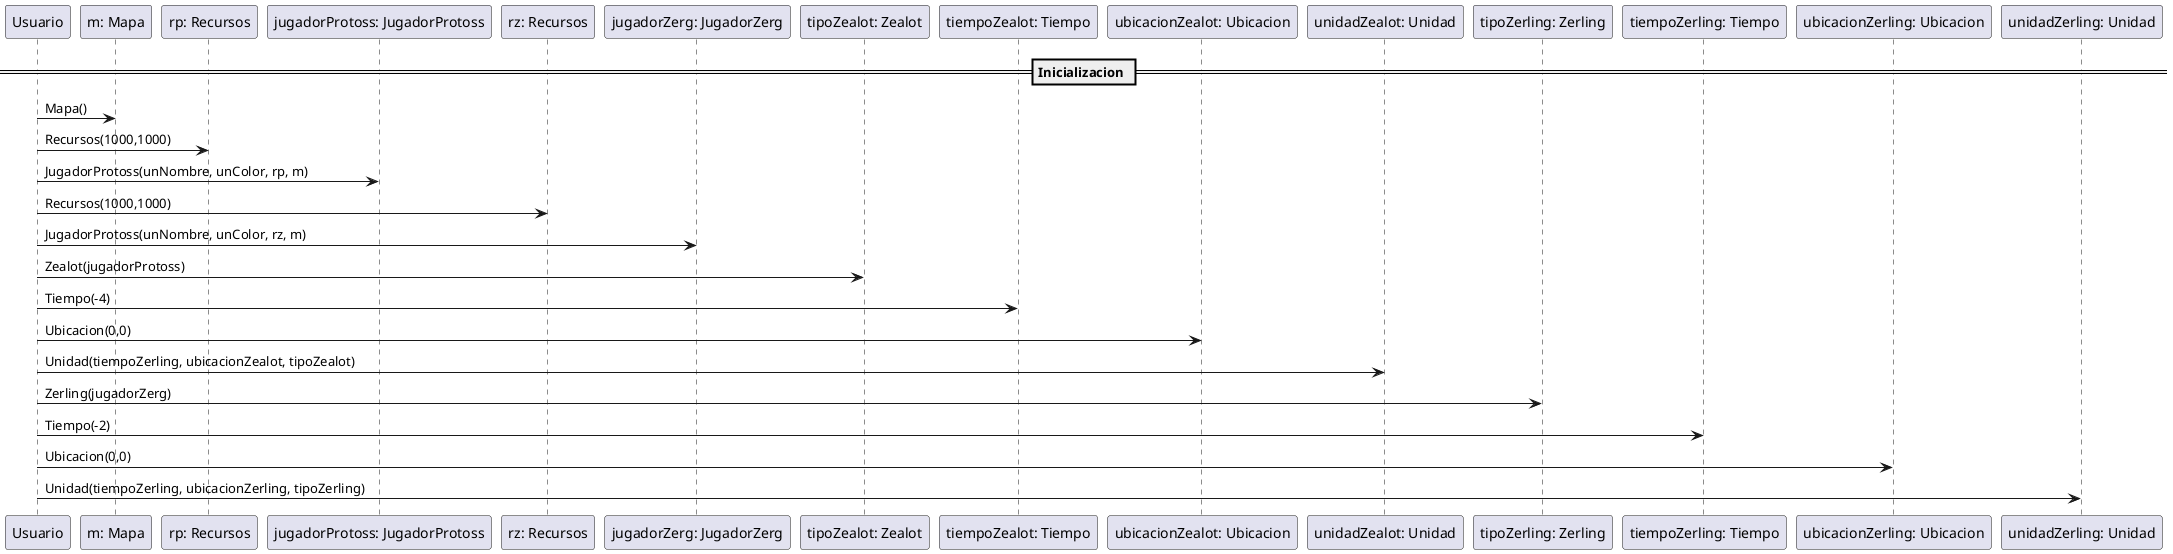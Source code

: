 test05UnZealotAtacaAUnZerlingYLaVidaDelZerlingDisminuyeLoIndicado()

Nota: Suponemos que el tiempo esta avanzado del tal forma que las unidades estan operables y no en construccion.

@startuml

== Inicializacion ==

Usuario->"m: Mapa": Mapa()
Usuario->"rp: Recursos": Recursos(1000,1000)
Usuario->"jugadorProtoss: JugadorProtoss": JugadorProtoss(unNombre, unColor, rp, m)
Usuario->"rz: Recursos": Recursos(1000,1000)
Usuario->"jugadorZerg: JugadorZerg": JugadorProtoss(unNombre, unColor, rz, m)

Usuario -> "tipoZealot: Zealot": Zealot(jugadorProtoss)
Usuario -> "tiempoZealot: Tiempo": Tiempo(-4)
Usuario -> "ubicacionZealot: Ubicacion": Ubicacion(0,0)
Usuario -> "unidadZealot: Unidad": Unidad(tiempoZerling, ubicacionZealot, tipoZealot)

Usuario -> "tipoZerling: Zerling": Zerling(jugadorZerg)
Usuario -> "tiempoZerling: Tiempo": Tiempo(-2)
Usuario -> "ubicacionZerling: Ubicacion": Ubicacion(0,0)
Usuario -> "unidadZerling: Unidad": Unidad(tiempoZerling, ubicacionZerling, tipoZerling)

@enduml

@startuml

== Caso de uso ==

Usuario -> "unidadZealot: Unidad": atacar(unidadZerling)
"unidadZealot: Unidad" -> "tipoZealot: Zealot": atacar(unidadZerling, this)

loop para cada ataque
"tipoZealot: Zealot" -> "tipoZealot: Zealot": estaEnRangoDeAtaque(unidadZerling, ataqueZealot)
"tipoZealot: Zealot" -> "unidadZealot: Unidad": ubicacion()
"unidadZealot: Unidad" --> "tipoZealot: Zealot"
"tipoZealot: Zealot" -> "unidadZerling: Unidad": ubicacion()
"unidadZerling: Unidad" --> "tipoZealot: Zealot": ubicacionZerling
"tipoZealot: Zealot" -> "ubicacionZealot: Ubicacion": distanciaCon(ubicacionZerling)
"ubicacionZealot: Ubicacion" --> "tipoZealot: Zealot": 0
"tipoZealot: Zealot" -> "ataqueZealot: Ataque": rango()
"ataqueZealot: Ataque" -> "tipoZealot: Zealot": 1
"tipoZealot: Zealot" --> "tipoZealot: Zealot": true

"tipoZealot: Zealot" -> "ataqueZealot: Ataque": atacarA(unidadZerling, unidadZealot)

"ataqueZealot: Ataque" -> "superficieAtaqueZealot: Superficie": atacableTieneLaMismaSuperficie(unidadZerling)
"superficieAtaqueZealot: Superficie" -> "unidadZerling: Unidad": compararSuperficie(Tierra)
"unidadZerling: Unidad" -> "tipoZerling: Zerling": compararSuperficie(Tierra)
"tipoZerling: Zerling" -> "superficieZerling: Superficie": compararTipos(Tierra)
"superficieZerling: Superficie" --> "tipoZerling: Zerling": true
"tipoZerling: Zerling" --> "unidadZerling: Unidad": true
"unidadZerling: Unidad" --> "superficieAtaqueZealot: Superficie": true
"superficieAtaqueZealot: Superficie" --> "ataqueZealot: Ataque": true

"ataqueZealot: Ataque" -> "unidadZerling: Unidad": recibirAtaque(8, unidadZealot)
"unidadZerling: Unidad" -> "tipoZerling: Zerling": recibirAtaque(8 unidadZealot)
"tipoZerling: Zerling" -> "vidaZerling: Vida": recibirDanioPor(8, unidadZealot, unidadZerling, jugadorZerg)
"vidaZerling: Vida" --> "tipoZerling: Zerling"
"tipoZerling: Zerling" --> "tipoZerling: Zerling"
"tipoZerling: Zerling" --> "unidadZerling: Unidad"
"unidadZerling: Unidad" --> "ataqueZealot: Ataque"
"ataqueZealot: Ataque" --> "tipoZealot: Zealot"
end

Usuario -> "unidadZerling: Unidad": vidaRestante()
"unidadZerling: Unidad" -> "tipoZerling: Zerling": vidaRestante()
"tipoZerling: Zerling" -> "vidaZerling: Vida": restante()
"vidaZerling: Vida" --> "tipoZerling: Zerling": 27
"tipoZerling: Zerling" --> "unidadZerling: Unidad": 27
"unidadZerling: Unidad" --> Usuario: 27

@enduml